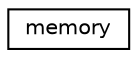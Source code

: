 digraph "Graphical Class Hierarchy"
{
  edge [fontname="Helvetica",fontsize="10",labelfontname="Helvetica",labelfontsize="10"];
  node [fontname="Helvetica",fontsize="10",shape=record];
  rankdir="LR";
  Node0 [label="memory",height=0.2,width=0.4,color="black", fillcolor="white", style="filled",URL="$structmemory.html"];
}
